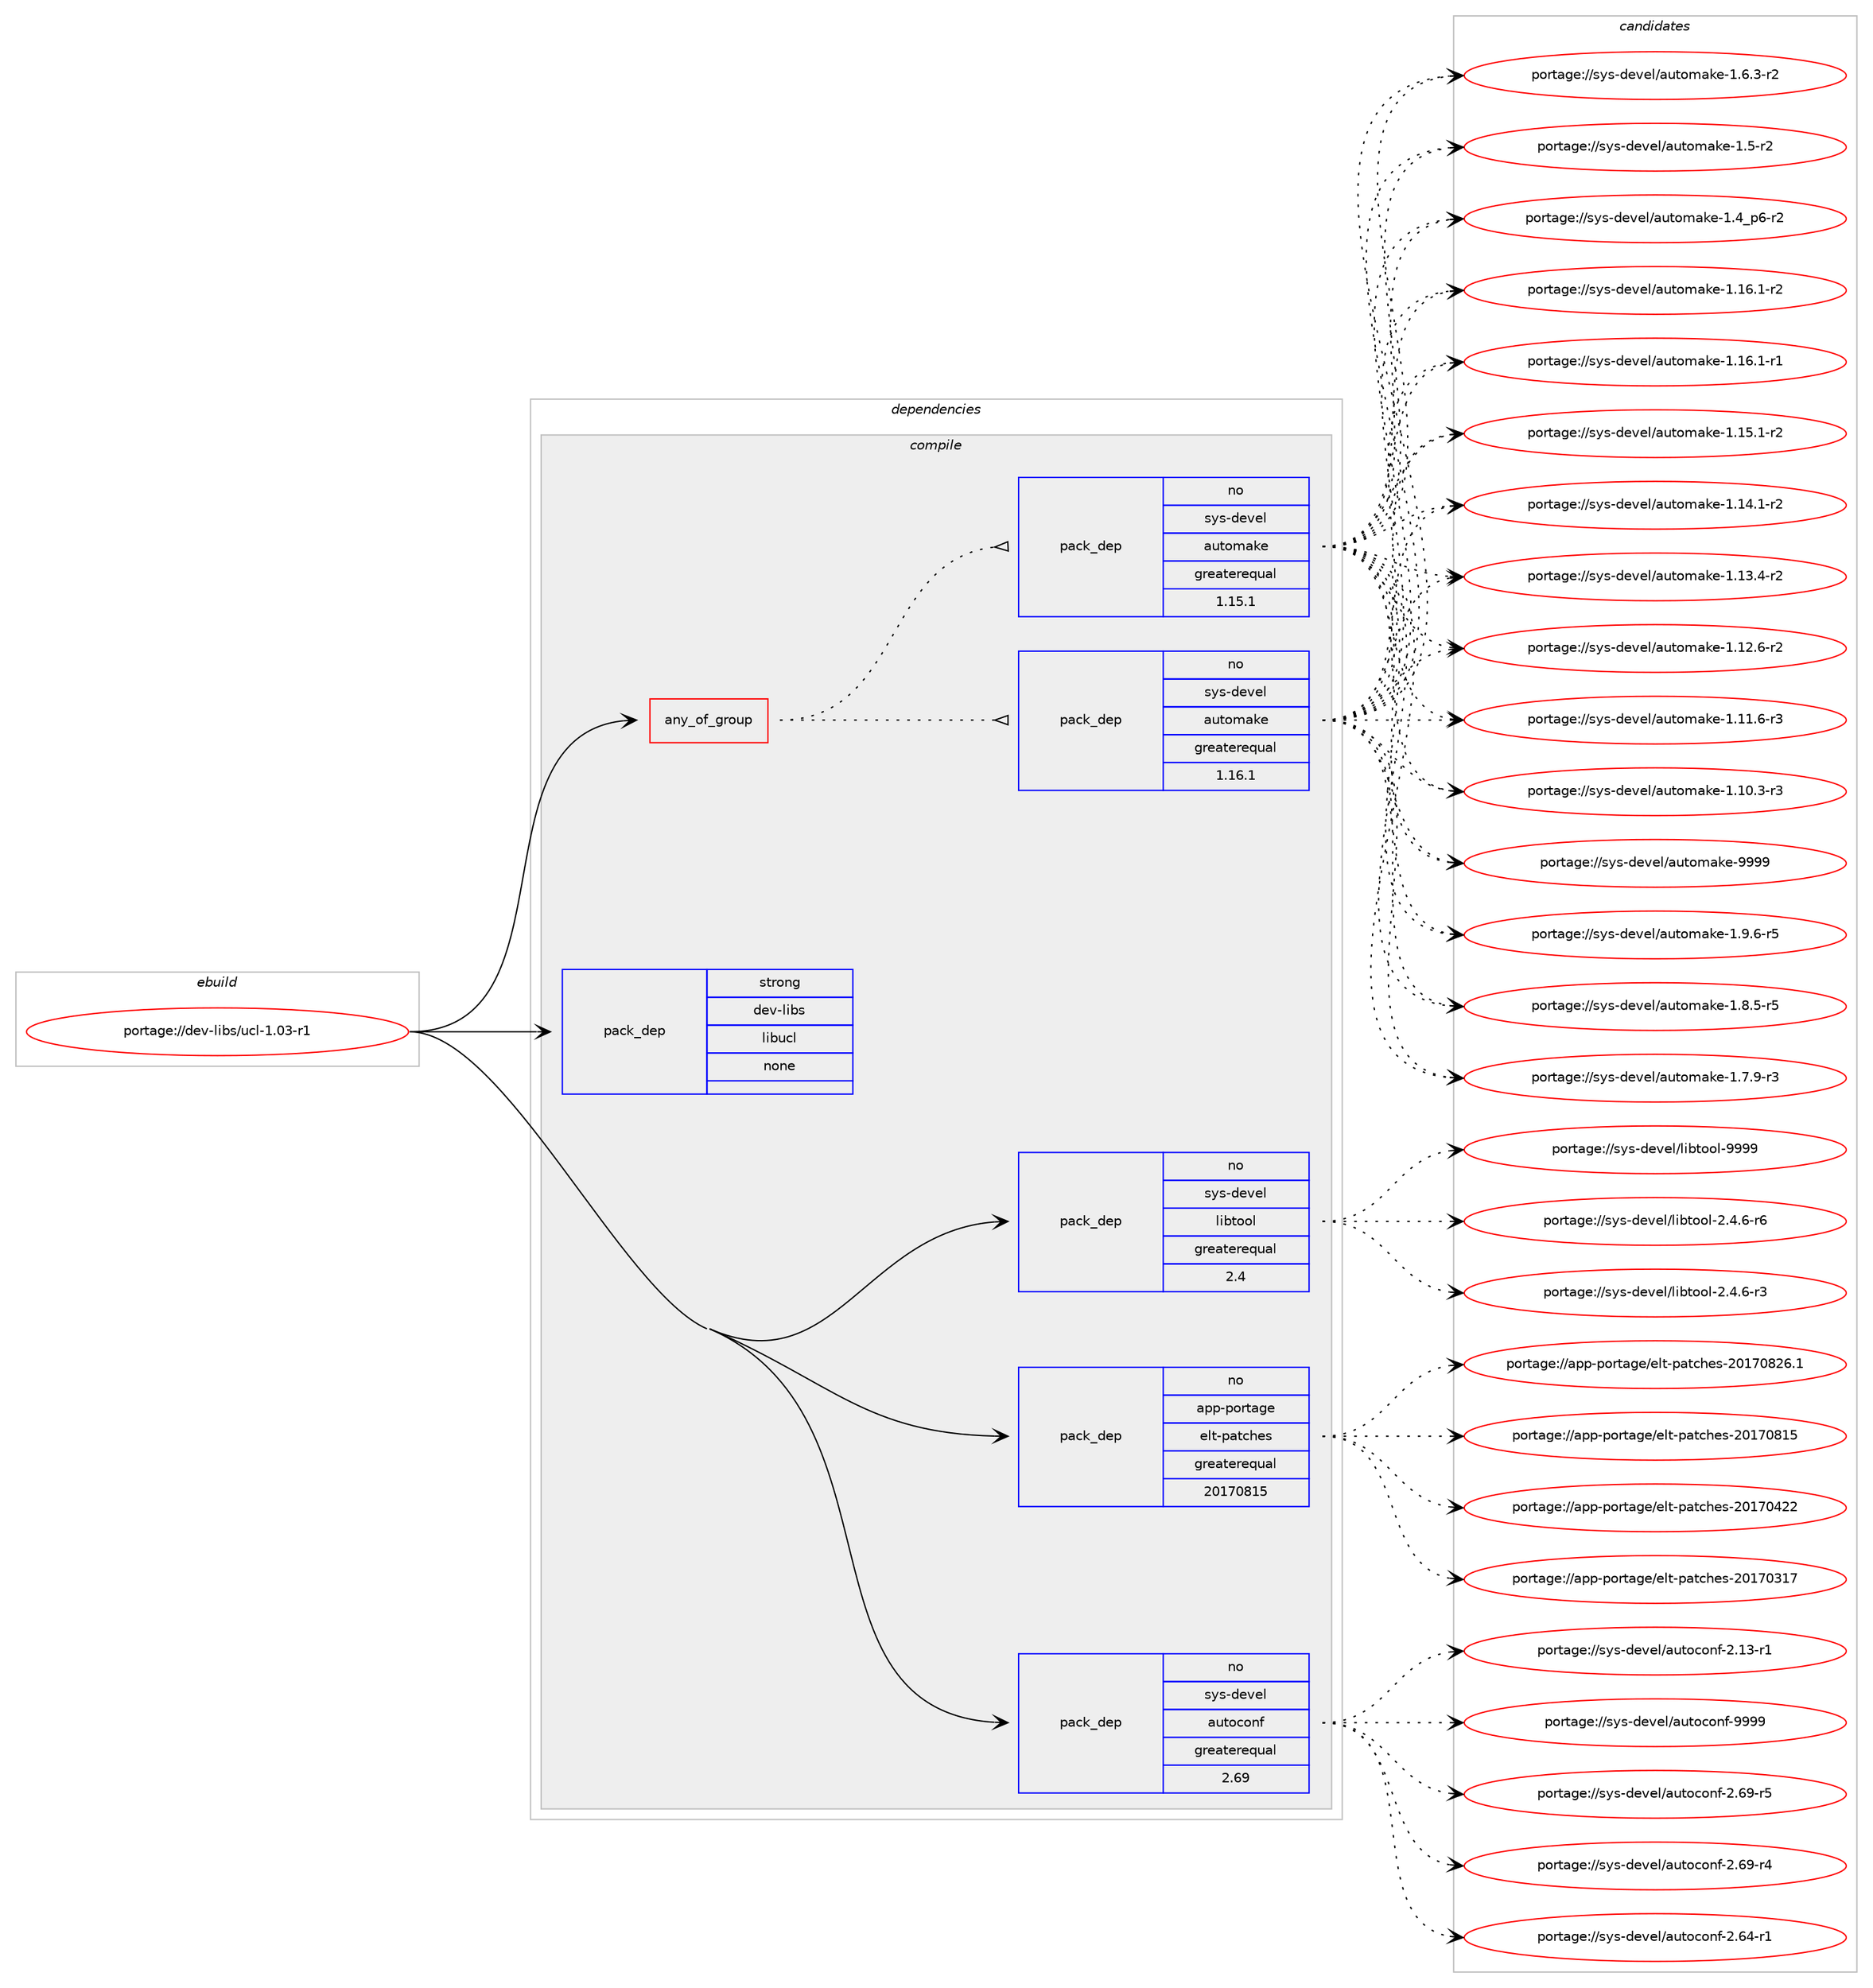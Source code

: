 digraph prolog {

# *************
# Graph options
# *************

newrank=true;
concentrate=true;
compound=true;
graph [rankdir=LR,fontname=Helvetica,fontsize=10,ranksep=1.5];#, ranksep=2.5, nodesep=0.2];
edge  [arrowhead=vee];
node  [fontname=Helvetica,fontsize=10];

# **********
# The ebuild
# **********

subgraph cluster_leftcol {
color=gray;
rank=same;
label=<<i>ebuild</i>>;
id [label="portage://dev-libs/ucl-1.03-r1", color=red, width=4, href="../dev-libs/ucl-1.03-r1.svg"];
}

# ****************
# The dependencies
# ****************

subgraph cluster_midcol {
color=gray;
label=<<i>dependencies</i>>;
subgraph cluster_compile {
fillcolor="#eeeeee";
style=filled;
label=<<i>compile</i>>;
subgraph any4931 {
dependency507465 [label=<<TABLE BORDER="0" CELLBORDER="1" CELLSPACING="0" CELLPADDING="4"><TR><TD CELLPADDING="10">any_of_group</TD></TR></TABLE>>, shape=none, color=red];subgraph pack378447 {
dependency507466 [label=<<TABLE BORDER="0" CELLBORDER="1" CELLSPACING="0" CELLPADDING="4" WIDTH="220"><TR><TD ROWSPAN="6" CELLPADDING="30">pack_dep</TD></TR><TR><TD WIDTH="110">no</TD></TR><TR><TD>sys-devel</TD></TR><TR><TD>automake</TD></TR><TR><TD>greaterequal</TD></TR><TR><TD>1.16.1</TD></TR></TABLE>>, shape=none, color=blue];
}
dependency507465:e -> dependency507466:w [weight=20,style="dotted",arrowhead="oinv"];
subgraph pack378448 {
dependency507467 [label=<<TABLE BORDER="0" CELLBORDER="1" CELLSPACING="0" CELLPADDING="4" WIDTH="220"><TR><TD ROWSPAN="6" CELLPADDING="30">pack_dep</TD></TR><TR><TD WIDTH="110">no</TD></TR><TR><TD>sys-devel</TD></TR><TR><TD>automake</TD></TR><TR><TD>greaterequal</TD></TR><TR><TD>1.15.1</TD></TR></TABLE>>, shape=none, color=blue];
}
dependency507465:e -> dependency507467:w [weight=20,style="dotted",arrowhead="oinv"];
}
id:e -> dependency507465:w [weight=20,style="solid",arrowhead="vee"];
subgraph pack378449 {
dependency507468 [label=<<TABLE BORDER="0" CELLBORDER="1" CELLSPACING="0" CELLPADDING="4" WIDTH="220"><TR><TD ROWSPAN="6" CELLPADDING="30">pack_dep</TD></TR><TR><TD WIDTH="110">no</TD></TR><TR><TD>app-portage</TD></TR><TR><TD>elt-patches</TD></TR><TR><TD>greaterequal</TD></TR><TR><TD>20170815</TD></TR></TABLE>>, shape=none, color=blue];
}
id:e -> dependency507468:w [weight=20,style="solid",arrowhead="vee"];
subgraph pack378450 {
dependency507469 [label=<<TABLE BORDER="0" CELLBORDER="1" CELLSPACING="0" CELLPADDING="4" WIDTH="220"><TR><TD ROWSPAN="6" CELLPADDING="30">pack_dep</TD></TR><TR><TD WIDTH="110">no</TD></TR><TR><TD>sys-devel</TD></TR><TR><TD>autoconf</TD></TR><TR><TD>greaterequal</TD></TR><TR><TD>2.69</TD></TR></TABLE>>, shape=none, color=blue];
}
id:e -> dependency507469:w [weight=20,style="solid",arrowhead="vee"];
subgraph pack378451 {
dependency507470 [label=<<TABLE BORDER="0" CELLBORDER="1" CELLSPACING="0" CELLPADDING="4" WIDTH="220"><TR><TD ROWSPAN="6" CELLPADDING="30">pack_dep</TD></TR><TR><TD WIDTH="110">no</TD></TR><TR><TD>sys-devel</TD></TR><TR><TD>libtool</TD></TR><TR><TD>greaterequal</TD></TR><TR><TD>2.4</TD></TR></TABLE>>, shape=none, color=blue];
}
id:e -> dependency507470:w [weight=20,style="solid",arrowhead="vee"];
subgraph pack378452 {
dependency507471 [label=<<TABLE BORDER="0" CELLBORDER="1" CELLSPACING="0" CELLPADDING="4" WIDTH="220"><TR><TD ROWSPAN="6" CELLPADDING="30">pack_dep</TD></TR><TR><TD WIDTH="110">strong</TD></TR><TR><TD>dev-libs</TD></TR><TR><TD>libucl</TD></TR><TR><TD>none</TD></TR><TR><TD></TD></TR></TABLE>>, shape=none, color=blue];
}
id:e -> dependency507471:w [weight=20,style="solid",arrowhead="vee"];
}
subgraph cluster_compileandrun {
fillcolor="#eeeeee";
style=filled;
label=<<i>compile and run</i>>;
}
subgraph cluster_run {
fillcolor="#eeeeee";
style=filled;
label=<<i>run</i>>;
}
}

# **************
# The candidates
# **************

subgraph cluster_choices {
rank=same;
color=gray;
label=<<i>candidates</i>>;

subgraph choice378447 {
color=black;
nodesep=1;
choice115121115451001011181011084797117116111109971071014557575757 [label="portage://sys-devel/automake-9999", color=red, width=4,href="../sys-devel/automake-9999.svg"];
choice115121115451001011181011084797117116111109971071014549465746544511453 [label="portage://sys-devel/automake-1.9.6-r5", color=red, width=4,href="../sys-devel/automake-1.9.6-r5.svg"];
choice115121115451001011181011084797117116111109971071014549465646534511453 [label="portage://sys-devel/automake-1.8.5-r5", color=red, width=4,href="../sys-devel/automake-1.8.5-r5.svg"];
choice115121115451001011181011084797117116111109971071014549465546574511451 [label="portage://sys-devel/automake-1.7.9-r3", color=red, width=4,href="../sys-devel/automake-1.7.9-r3.svg"];
choice115121115451001011181011084797117116111109971071014549465446514511450 [label="portage://sys-devel/automake-1.6.3-r2", color=red, width=4,href="../sys-devel/automake-1.6.3-r2.svg"];
choice11512111545100101118101108479711711611110997107101454946534511450 [label="portage://sys-devel/automake-1.5-r2", color=red, width=4,href="../sys-devel/automake-1.5-r2.svg"];
choice115121115451001011181011084797117116111109971071014549465295112544511450 [label="portage://sys-devel/automake-1.4_p6-r2", color=red, width=4,href="../sys-devel/automake-1.4_p6-r2.svg"];
choice11512111545100101118101108479711711611110997107101454946495446494511450 [label="portage://sys-devel/automake-1.16.1-r2", color=red, width=4,href="../sys-devel/automake-1.16.1-r2.svg"];
choice11512111545100101118101108479711711611110997107101454946495446494511449 [label="portage://sys-devel/automake-1.16.1-r1", color=red, width=4,href="../sys-devel/automake-1.16.1-r1.svg"];
choice11512111545100101118101108479711711611110997107101454946495346494511450 [label="portage://sys-devel/automake-1.15.1-r2", color=red, width=4,href="../sys-devel/automake-1.15.1-r2.svg"];
choice11512111545100101118101108479711711611110997107101454946495246494511450 [label="portage://sys-devel/automake-1.14.1-r2", color=red, width=4,href="../sys-devel/automake-1.14.1-r2.svg"];
choice11512111545100101118101108479711711611110997107101454946495146524511450 [label="portage://sys-devel/automake-1.13.4-r2", color=red, width=4,href="../sys-devel/automake-1.13.4-r2.svg"];
choice11512111545100101118101108479711711611110997107101454946495046544511450 [label="portage://sys-devel/automake-1.12.6-r2", color=red, width=4,href="../sys-devel/automake-1.12.6-r2.svg"];
choice11512111545100101118101108479711711611110997107101454946494946544511451 [label="portage://sys-devel/automake-1.11.6-r3", color=red, width=4,href="../sys-devel/automake-1.11.6-r3.svg"];
choice11512111545100101118101108479711711611110997107101454946494846514511451 [label="portage://sys-devel/automake-1.10.3-r3", color=red, width=4,href="../sys-devel/automake-1.10.3-r3.svg"];
dependency507466:e -> choice115121115451001011181011084797117116111109971071014557575757:w [style=dotted,weight="100"];
dependency507466:e -> choice115121115451001011181011084797117116111109971071014549465746544511453:w [style=dotted,weight="100"];
dependency507466:e -> choice115121115451001011181011084797117116111109971071014549465646534511453:w [style=dotted,weight="100"];
dependency507466:e -> choice115121115451001011181011084797117116111109971071014549465546574511451:w [style=dotted,weight="100"];
dependency507466:e -> choice115121115451001011181011084797117116111109971071014549465446514511450:w [style=dotted,weight="100"];
dependency507466:e -> choice11512111545100101118101108479711711611110997107101454946534511450:w [style=dotted,weight="100"];
dependency507466:e -> choice115121115451001011181011084797117116111109971071014549465295112544511450:w [style=dotted,weight="100"];
dependency507466:e -> choice11512111545100101118101108479711711611110997107101454946495446494511450:w [style=dotted,weight="100"];
dependency507466:e -> choice11512111545100101118101108479711711611110997107101454946495446494511449:w [style=dotted,weight="100"];
dependency507466:e -> choice11512111545100101118101108479711711611110997107101454946495346494511450:w [style=dotted,weight="100"];
dependency507466:e -> choice11512111545100101118101108479711711611110997107101454946495246494511450:w [style=dotted,weight="100"];
dependency507466:e -> choice11512111545100101118101108479711711611110997107101454946495146524511450:w [style=dotted,weight="100"];
dependency507466:e -> choice11512111545100101118101108479711711611110997107101454946495046544511450:w [style=dotted,weight="100"];
dependency507466:e -> choice11512111545100101118101108479711711611110997107101454946494946544511451:w [style=dotted,weight="100"];
dependency507466:e -> choice11512111545100101118101108479711711611110997107101454946494846514511451:w [style=dotted,weight="100"];
}
subgraph choice378448 {
color=black;
nodesep=1;
choice115121115451001011181011084797117116111109971071014557575757 [label="portage://sys-devel/automake-9999", color=red, width=4,href="../sys-devel/automake-9999.svg"];
choice115121115451001011181011084797117116111109971071014549465746544511453 [label="portage://sys-devel/automake-1.9.6-r5", color=red, width=4,href="../sys-devel/automake-1.9.6-r5.svg"];
choice115121115451001011181011084797117116111109971071014549465646534511453 [label="portage://sys-devel/automake-1.8.5-r5", color=red, width=4,href="../sys-devel/automake-1.8.5-r5.svg"];
choice115121115451001011181011084797117116111109971071014549465546574511451 [label="portage://sys-devel/automake-1.7.9-r3", color=red, width=4,href="../sys-devel/automake-1.7.9-r3.svg"];
choice115121115451001011181011084797117116111109971071014549465446514511450 [label="portage://sys-devel/automake-1.6.3-r2", color=red, width=4,href="../sys-devel/automake-1.6.3-r2.svg"];
choice11512111545100101118101108479711711611110997107101454946534511450 [label="portage://sys-devel/automake-1.5-r2", color=red, width=4,href="../sys-devel/automake-1.5-r2.svg"];
choice115121115451001011181011084797117116111109971071014549465295112544511450 [label="portage://sys-devel/automake-1.4_p6-r2", color=red, width=4,href="../sys-devel/automake-1.4_p6-r2.svg"];
choice11512111545100101118101108479711711611110997107101454946495446494511450 [label="portage://sys-devel/automake-1.16.1-r2", color=red, width=4,href="../sys-devel/automake-1.16.1-r2.svg"];
choice11512111545100101118101108479711711611110997107101454946495446494511449 [label="portage://sys-devel/automake-1.16.1-r1", color=red, width=4,href="../sys-devel/automake-1.16.1-r1.svg"];
choice11512111545100101118101108479711711611110997107101454946495346494511450 [label="portage://sys-devel/automake-1.15.1-r2", color=red, width=4,href="../sys-devel/automake-1.15.1-r2.svg"];
choice11512111545100101118101108479711711611110997107101454946495246494511450 [label="portage://sys-devel/automake-1.14.1-r2", color=red, width=4,href="../sys-devel/automake-1.14.1-r2.svg"];
choice11512111545100101118101108479711711611110997107101454946495146524511450 [label="portage://sys-devel/automake-1.13.4-r2", color=red, width=4,href="../sys-devel/automake-1.13.4-r2.svg"];
choice11512111545100101118101108479711711611110997107101454946495046544511450 [label="portage://sys-devel/automake-1.12.6-r2", color=red, width=4,href="../sys-devel/automake-1.12.6-r2.svg"];
choice11512111545100101118101108479711711611110997107101454946494946544511451 [label="portage://sys-devel/automake-1.11.6-r3", color=red, width=4,href="../sys-devel/automake-1.11.6-r3.svg"];
choice11512111545100101118101108479711711611110997107101454946494846514511451 [label="portage://sys-devel/automake-1.10.3-r3", color=red, width=4,href="../sys-devel/automake-1.10.3-r3.svg"];
dependency507467:e -> choice115121115451001011181011084797117116111109971071014557575757:w [style=dotted,weight="100"];
dependency507467:e -> choice115121115451001011181011084797117116111109971071014549465746544511453:w [style=dotted,weight="100"];
dependency507467:e -> choice115121115451001011181011084797117116111109971071014549465646534511453:w [style=dotted,weight="100"];
dependency507467:e -> choice115121115451001011181011084797117116111109971071014549465546574511451:w [style=dotted,weight="100"];
dependency507467:e -> choice115121115451001011181011084797117116111109971071014549465446514511450:w [style=dotted,weight="100"];
dependency507467:e -> choice11512111545100101118101108479711711611110997107101454946534511450:w [style=dotted,weight="100"];
dependency507467:e -> choice115121115451001011181011084797117116111109971071014549465295112544511450:w [style=dotted,weight="100"];
dependency507467:e -> choice11512111545100101118101108479711711611110997107101454946495446494511450:w [style=dotted,weight="100"];
dependency507467:e -> choice11512111545100101118101108479711711611110997107101454946495446494511449:w [style=dotted,weight="100"];
dependency507467:e -> choice11512111545100101118101108479711711611110997107101454946495346494511450:w [style=dotted,weight="100"];
dependency507467:e -> choice11512111545100101118101108479711711611110997107101454946495246494511450:w [style=dotted,weight="100"];
dependency507467:e -> choice11512111545100101118101108479711711611110997107101454946495146524511450:w [style=dotted,weight="100"];
dependency507467:e -> choice11512111545100101118101108479711711611110997107101454946495046544511450:w [style=dotted,weight="100"];
dependency507467:e -> choice11512111545100101118101108479711711611110997107101454946494946544511451:w [style=dotted,weight="100"];
dependency507467:e -> choice11512111545100101118101108479711711611110997107101454946494846514511451:w [style=dotted,weight="100"];
}
subgraph choice378449 {
color=black;
nodesep=1;
choice971121124511211111411697103101471011081164511297116991041011154550484955485650544649 [label="portage://app-portage/elt-patches-20170826.1", color=red, width=4,href="../app-portage/elt-patches-20170826.1.svg"];
choice97112112451121111141169710310147101108116451129711699104101115455048495548564953 [label="portage://app-portage/elt-patches-20170815", color=red, width=4,href="../app-portage/elt-patches-20170815.svg"];
choice97112112451121111141169710310147101108116451129711699104101115455048495548525050 [label="portage://app-portage/elt-patches-20170422", color=red, width=4,href="../app-portage/elt-patches-20170422.svg"];
choice97112112451121111141169710310147101108116451129711699104101115455048495548514955 [label="portage://app-portage/elt-patches-20170317", color=red, width=4,href="../app-portage/elt-patches-20170317.svg"];
dependency507468:e -> choice971121124511211111411697103101471011081164511297116991041011154550484955485650544649:w [style=dotted,weight="100"];
dependency507468:e -> choice97112112451121111141169710310147101108116451129711699104101115455048495548564953:w [style=dotted,weight="100"];
dependency507468:e -> choice97112112451121111141169710310147101108116451129711699104101115455048495548525050:w [style=dotted,weight="100"];
dependency507468:e -> choice97112112451121111141169710310147101108116451129711699104101115455048495548514955:w [style=dotted,weight="100"];
}
subgraph choice378450 {
color=black;
nodesep=1;
choice115121115451001011181011084797117116111991111101024557575757 [label="portage://sys-devel/autoconf-9999", color=red, width=4,href="../sys-devel/autoconf-9999.svg"];
choice1151211154510010111810110847971171161119911111010245504654574511453 [label="portage://sys-devel/autoconf-2.69-r5", color=red, width=4,href="../sys-devel/autoconf-2.69-r5.svg"];
choice1151211154510010111810110847971171161119911111010245504654574511452 [label="portage://sys-devel/autoconf-2.69-r4", color=red, width=4,href="../sys-devel/autoconf-2.69-r4.svg"];
choice1151211154510010111810110847971171161119911111010245504654524511449 [label="portage://sys-devel/autoconf-2.64-r1", color=red, width=4,href="../sys-devel/autoconf-2.64-r1.svg"];
choice1151211154510010111810110847971171161119911111010245504649514511449 [label="portage://sys-devel/autoconf-2.13-r1", color=red, width=4,href="../sys-devel/autoconf-2.13-r1.svg"];
dependency507469:e -> choice115121115451001011181011084797117116111991111101024557575757:w [style=dotted,weight="100"];
dependency507469:e -> choice1151211154510010111810110847971171161119911111010245504654574511453:w [style=dotted,weight="100"];
dependency507469:e -> choice1151211154510010111810110847971171161119911111010245504654574511452:w [style=dotted,weight="100"];
dependency507469:e -> choice1151211154510010111810110847971171161119911111010245504654524511449:w [style=dotted,weight="100"];
dependency507469:e -> choice1151211154510010111810110847971171161119911111010245504649514511449:w [style=dotted,weight="100"];
}
subgraph choice378451 {
color=black;
nodesep=1;
choice1151211154510010111810110847108105981161111111084557575757 [label="portage://sys-devel/libtool-9999", color=red, width=4,href="../sys-devel/libtool-9999.svg"];
choice1151211154510010111810110847108105981161111111084550465246544511454 [label="portage://sys-devel/libtool-2.4.6-r6", color=red, width=4,href="../sys-devel/libtool-2.4.6-r6.svg"];
choice1151211154510010111810110847108105981161111111084550465246544511451 [label="portage://sys-devel/libtool-2.4.6-r3", color=red, width=4,href="../sys-devel/libtool-2.4.6-r3.svg"];
dependency507470:e -> choice1151211154510010111810110847108105981161111111084557575757:w [style=dotted,weight="100"];
dependency507470:e -> choice1151211154510010111810110847108105981161111111084550465246544511454:w [style=dotted,weight="100"];
dependency507470:e -> choice1151211154510010111810110847108105981161111111084550465246544511451:w [style=dotted,weight="100"];
}
subgraph choice378452 {
color=black;
nodesep=1;
}
}

}
